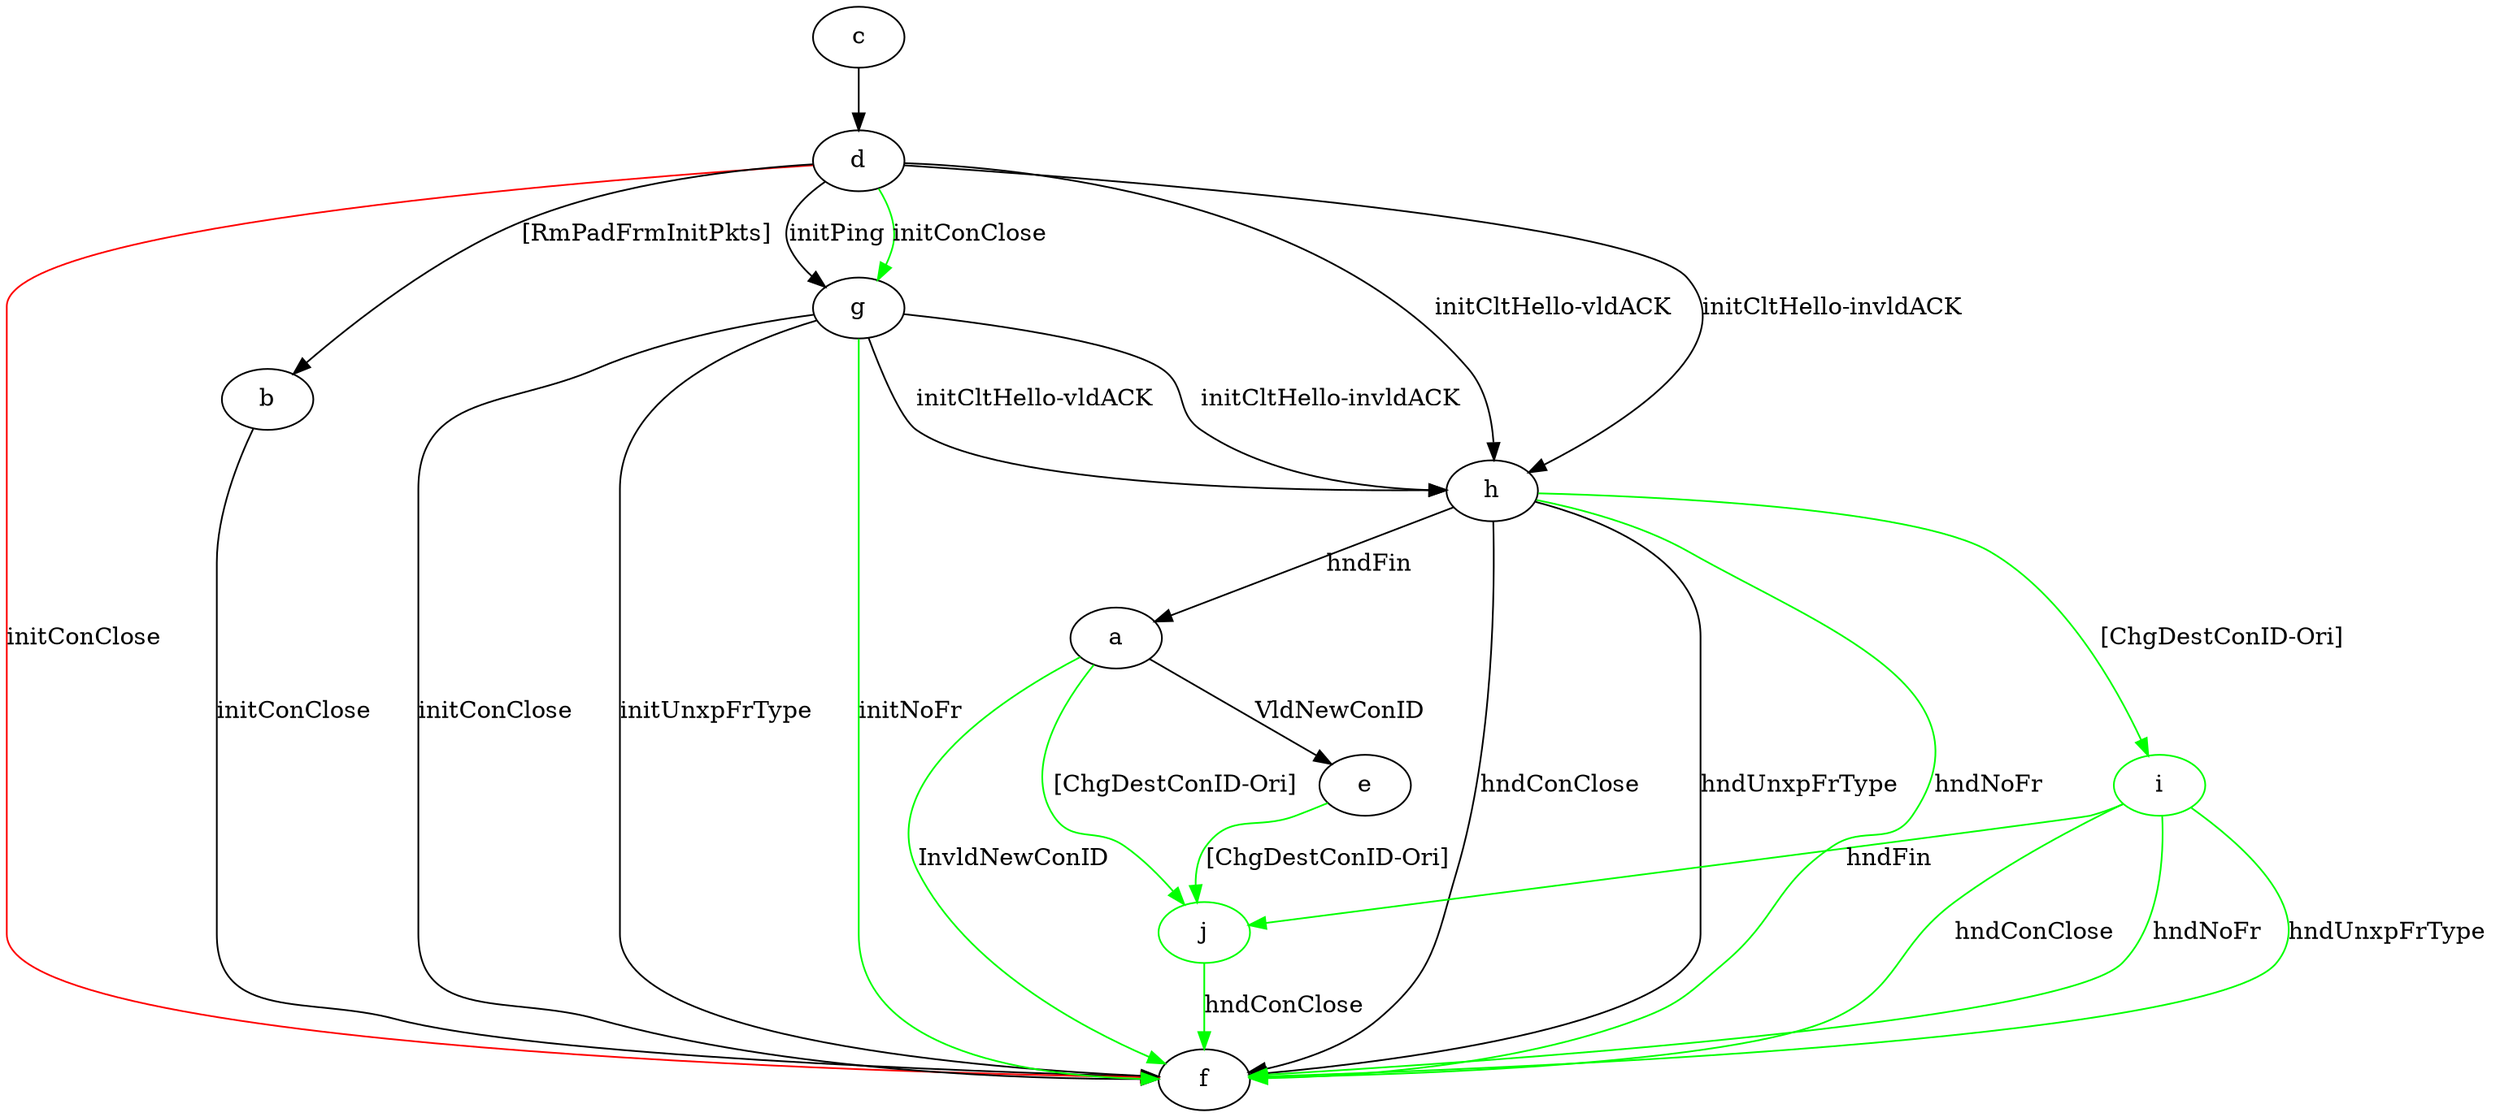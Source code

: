 digraph "" {
	a -> e	[key=0,
		label="VldNewConID "];
	a -> f	[key=0,
		color=green,
		label="InvldNewConID "];
	j	[color=green];
	a -> j	[key=0,
		color=green,
		label="[ChgDestConID-Ori] "];
	b -> f	[key=0,
		label="initConClose "];
	c -> d	[key=0];
	d -> b	[key=0,
		label="[RmPadFrmInitPkts] "];
	d -> f	[key=0,
		color=red,
		label="initConClose "];
	d -> g	[key=0,
		label="initPing "];
	d -> g	[key=1,
		color=green,
		label="initConClose "];
	d -> h	[key=0,
		label="initCltHello-vldACK "];
	d -> h	[key=1,
		label="initCltHello-invldACK "];
	e -> j	[key=0,
		color=green,
		label="[ChgDestConID-Ori] "];
	g -> f	[key=0,
		label="initConClose "];
	g -> f	[key=1,
		label="initUnxpFrType "];
	g -> f	[key=2,
		color=green,
		label="initNoFr "];
	g -> h	[key=0,
		label="initCltHello-vldACK "];
	g -> h	[key=1,
		label="initCltHello-invldACK "];
	h -> a	[key=0,
		label="hndFin "];
	h -> f	[key=0,
		label="hndConClose "];
	h -> f	[key=1,
		label="hndUnxpFrType "];
	h -> f	[key=2,
		color=green,
		label="hndNoFr "];
	i	[color=green];
	h -> i	[key=0,
		color=green,
		label="[ChgDestConID-Ori] "];
	i -> f	[key=0,
		color=green,
		label="hndConClose "];
	i -> f	[key=1,
		color=green,
		label="hndNoFr "];
	i -> f	[key=2,
		color=green,
		label="hndUnxpFrType "];
	i -> j	[key=0,
		color=green,
		label="hndFin "];
	j -> f	[key=0,
		color=green,
		label="hndConClose "];
}
